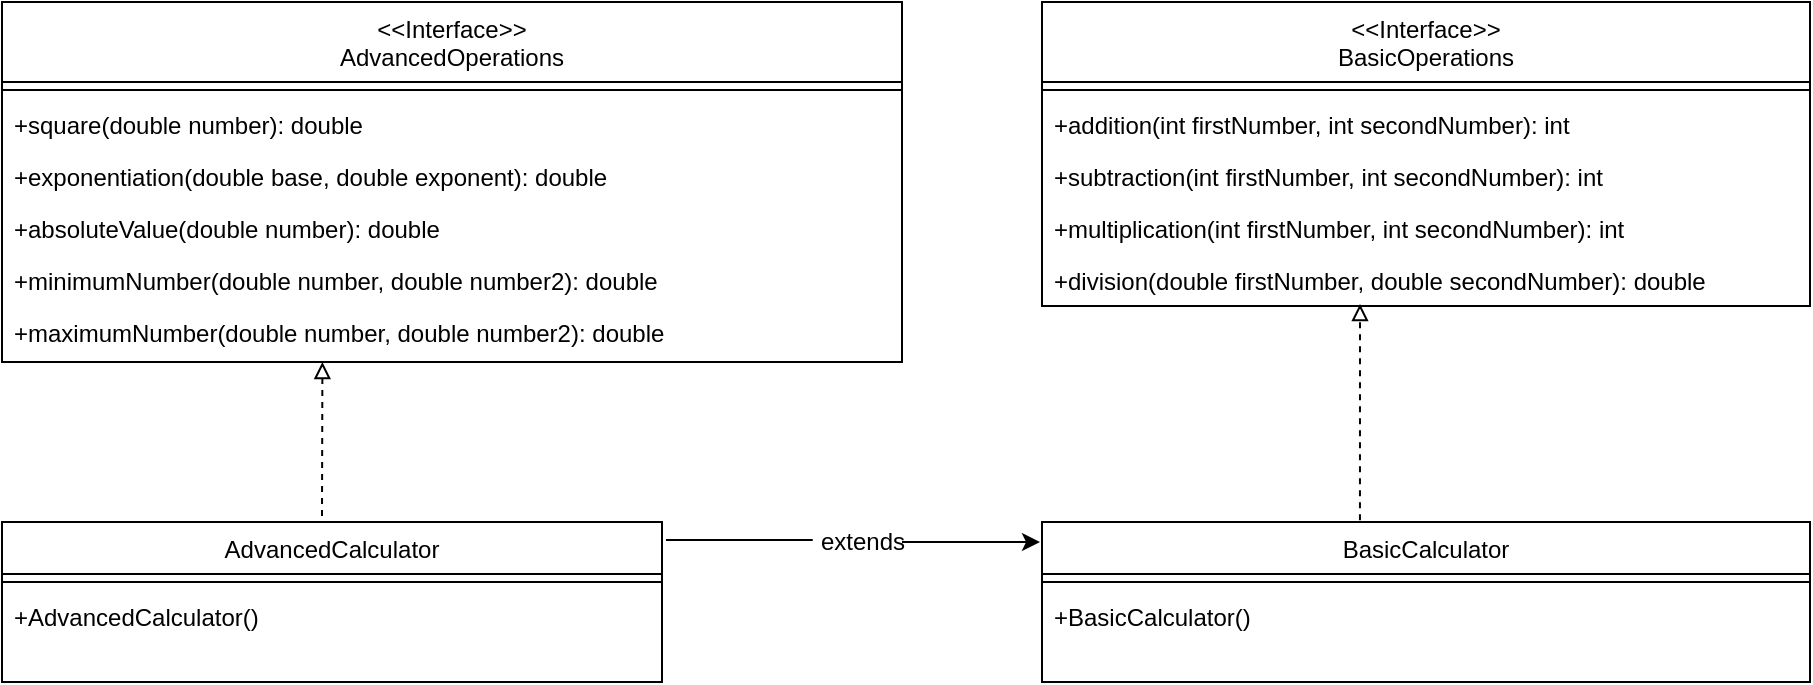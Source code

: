 <mxfile version="14.5.4" type="device"><diagram id="C5RBs43oDa-KdzZeNtuy" name="Page-1"><mxGraphModel dx="1695" dy="451" grid="1" gridSize="10" guides="1" tooltips="1" connect="1" arrows="1" fold="1" page="1" pageScale="1" pageWidth="827" pageHeight="1169" math="0" shadow="0"><root><mxCell id="WIyWlLk6GJQsqaUBKTNV-0"/><mxCell id="WIyWlLk6GJQsqaUBKTNV-1" parent="WIyWlLk6GJQsqaUBKTNV-0"/><mxCell id="zkfFHV4jXpPFQw0GAbJ--0" value="AdvancedCalculator" style="swimlane;fontStyle=0;align=center;verticalAlign=top;childLayout=stackLayout;horizontal=1;startSize=26;horizontalStack=0;resizeParent=1;resizeLast=0;collapsible=1;marginBottom=0;rounded=0;shadow=0;strokeWidth=1;" parent="WIyWlLk6GJQsqaUBKTNV-1" vertex="1"><mxGeometry x="-520" y="280" width="330" height="80" as="geometry"><mxRectangle x="230" y="140" width="160" height="26" as="alternateBounds"/></mxGeometry></mxCell><mxCell id="zkfFHV4jXpPFQw0GAbJ--4" value="" style="line;html=1;strokeWidth=1;align=left;verticalAlign=middle;spacingTop=-1;spacingLeft=3;spacingRight=3;rotatable=0;labelPosition=right;points=[];portConstraint=eastwest;" parent="zkfFHV4jXpPFQw0GAbJ--0" vertex="1"><mxGeometry y="26" width="330" height="8" as="geometry"/></mxCell><mxCell id="zkfFHV4jXpPFQw0GAbJ--5" value="+AdvancedCalculator()" style="text;align=left;verticalAlign=top;spacingLeft=4;spacingRight=4;overflow=hidden;rotatable=0;points=[[0,0.5],[1,0.5]];portConstraint=eastwest;" parent="zkfFHV4jXpPFQw0GAbJ--0" vertex="1"><mxGeometry y="34" width="330" height="26" as="geometry"/></mxCell><mxCell id="DARvubW6LHslfwqnteXh-0" value="BasicCalculator" style="swimlane;fontStyle=0;align=center;verticalAlign=top;childLayout=stackLayout;horizontal=1;startSize=26;horizontalStack=0;resizeParent=1;resizeLast=0;collapsible=1;marginBottom=0;rounded=0;shadow=0;strokeWidth=1;" parent="WIyWlLk6GJQsqaUBKTNV-1" vertex="1"><mxGeometry y="280" width="384" height="80" as="geometry"><mxRectangle x="230" y="140" width="160" height="26" as="alternateBounds"/></mxGeometry></mxCell><mxCell id="DARvubW6LHslfwqnteXh-4" value="" style="line;html=1;strokeWidth=1;align=left;verticalAlign=middle;spacingTop=-1;spacingLeft=3;spacingRight=3;rotatable=0;labelPosition=right;points=[];portConstraint=eastwest;" parent="DARvubW6LHslfwqnteXh-0" vertex="1"><mxGeometry y="26" width="384" height="8" as="geometry"/></mxCell><mxCell id="DARvubW6LHslfwqnteXh-5" value="+BasicCalculator() " style="text;align=left;verticalAlign=top;spacingLeft=4;spacingRight=4;overflow=hidden;rotatable=0;points=[[0,0.5],[1,0.5]];portConstraint=eastwest;" parent="DARvubW6LHslfwqnteXh-0" vertex="1"><mxGeometry y="34" width="384" height="26" as="geometry"/></mxCell><mxCell id="DARvubW6LHslfwqnteXh-19" value="&lt;&lt;Interface&gt;&gt;&#xA;BasicOperations" style="swimlane;fontStyle=0;align=center;verticalAlign=top;childLayout=stackLayout;horizontal=1;startSize=40;horizontalStack=0;resizeParent=1;resizeLast=0;collapsible=1;marginBottom=0;rounded=0;shadow=0;strokeWidth=1;" parent="WIyWlLk6GJQsqaUBKTNV-1" vertex="1"><mxGeometry y="20" width="384" height="152" as="geometry"><mxRectangle x="230" y="140" width="160" height="26" as="alternateBounds"/></mxGeometry></mxCell><mxCell id="DARvubW6LHslfwqnteXh-20" value="" style="line;html=1;strokeWidth=1;align=left;verticalAlign=middle;spacingTop=-1;spacingLeft=3;spacingRight=3;rotatable=0;labelPosition=right;points=[];portConstraint=eastwest;" parent="DARvubW6LHslfwqnteXh-19" vertex="1"><mxGeometry y="40" width="384" height="8" as="geometry"/></mxCell><mxCell id="DARvubW6LHslfwqnteXh-21" value="+addition(int firstNumber, int secondNumber): int" style="text;align=left;verticalAlign=top;spacingLeft=4;spacingRight=4;overflow=hidden;rotatable=0;points=[[0,0.5],[1,0.5]];portConstraint=eastwest;" parent="DARvubW6LHslfwqnteXh-19" vertex="1"><mxGeometry y="48" width="384" height="26" as="geometry"/></mxCell><mxCell id="DARvubW6LHslfwqnteXh-22" value="+subtraction(int firstNumber, int secondNumber): int" style="text;align=left;verticalAlign=top;spacingLeft=4;spacingRight=4;overflow=hidden;rotatable=0;points=[[0,0.5],[1,0.5]];portConstraint=eastwest;" parent="DARvubW6LHslfwqnteXh-19" vertex="1"><mxGeometry y="74" width="384" height="26" as="geometry"/></mxCell><mxCell id="DARvubW6LHslfwqnteXh-23" value="+multiplication(int firstNumber, int secondNumber): int" style="text;align=left;verticalAlign=top;spacingLeft=4;spacingRight=4;overflow=hidden;rotatable=0;points=[[0,0.5],[1,0.5]];portConstraint=eastwest;" parent="DARvubW6LHslfwqnteXh-19" vertex="1"><mxGeometry y="100" width="384" height="26" as="geometry"/></mxCell><mxCell id="DARvubW6LHslfwqnteXh-24" value="+division(double firstNumber, double secondNumber): double" style="text;align=left;verticalAlign=top;spacingLeft=4;spacingRight=4;overflow=hidden;rotatable=0;points=[[0,0.5],[1,0.5]];portConstraint=eastwest;fontSize=12;" parent="DARvubW6LHslfwqnteXh-19" vertex="1"><mxGeometry y="126" width="384" height="26" as="geometry"/></mxCell><mxCell id="DARvubW6LHslfwqnteXh-27" value="&lt;&lt;Interface&gt;&gt;&#xA;AdvancedOperations&#xA;" style="swimlane;fontStyle=0;align=center;verticalAlign=top;childLayout=stackLayout;horizontal=1;startSize=40;horizontalStack=0;resizeParent=1;resizeLast=0;collapsible=1;marginBottom=0;rounded=0;shadow=0;strokeWidth=1;" parent="WIyWlLk6GJQsqaUBKTNV-1" vertex="1"><mxGeometry x="-520" y="20" width="450" height="180" as="geometry"><mxRectangle x="230" y="140" width="160" height="26" as="alternateBounds"/></mxGeometry></mxCell><mxCell id="DARvubW6LHslfwqnteXh-28" value="" style="line;html=1;strokeWidth=1;align=left;verticalAlign=middle;spacingTop=-1;spacingLeft=3;spacingRight=3;rotatable=0;labelPosition=right;points=[];portConstraint=eastwest;" parent="DARvubW6LHslfwqnteXh-27" vertex="1"><mxGeometry y="40" width="450" height="8" as="geometry"/></mxCell><mxCell id="DARvubW6LHslfwqnteXh-29" value="+square(double number): double&#xA;" style="text;align=left;verticalAlign=top;spacingLeft=4;spacingRight=4;overflow=hidden;rotatable=0;points=[[0,0.5],[1,0.5]];portConstraint=eastwest;" parent="DARvubW6LHslfwqnteXh-27" vertex="1"><mxGeometry y="48" width="450" height="26" as="geometry"/></mxCell><mxCell id="DARvubW6LHslfwqnteXh-30" value="+exponentiation(double base, double exponent): double" style="text;align=left;verticalAlign=top;spacingLeft=4;spacingRight=4;overflow=hidden;rotatable=0;points=[[0,0.5],[1,0.5]];portConstraint=eastwest;fontSize=12;" parent="DARvubW6LHslfwqnteXh-27" vertex="1"><mxGeometry y="74" width="450" height="26" as="geometry"/></mxCell><mxCell id="DARvubW6LHslfwqnteXh-31" value="+absoluteValue(double number): double" style="text;align=left;verticalAlign=top;spacingLeft=4;spacingRight=4;overflow=hidden;rotatable=0;points=[[0,0.5],[1,0.5]];portConstraint=eastwest;" parent="DARvubW6LHslfwqnteXh-27" vertex="1"><mxGeometry y="100" width="450" height="26" as="geometry"/></mxCell><mxCell id="DARvubW6LHslfwqnteXh-32" value="+minimumNumber(double number, double number2): double" style="text;align=left;verticalAlign=top;spacingLeft=4;spacingRight=4;overflow=hidden;rotatable=0;points=[[0,0.5],[1,0.5]];portConstraint=eastwest;" parent="DARvubW6LHslfwqnteXh-27" vertex="1"><mxGeometry y="126" width="450" height="26" as="geometry"/></mxCell><mxCell id="DARvubW6LHslfwqnteXh-33" value="+maximumNumber(double number, double number2): double" style="text;align=left;verticalAlign=top;spacingLeft=4;spacingRight=4;overflow=hidden;rotatable=0;points=[[0,0.5],[1,0.5]];portConstraint=eastwest;" parent="DARvubW6LHslfwqnteXh-27" vertex="1"><mxGeometry y="152" width="450" height="26" as="geometry"/></mxCell><mxCell id="NGEKeozZ04P8QeG0R1vR-9" value="" style="endArrow=block;html=1;endFill=0;strokeWidth=1;dashed=1;entryX=0.356;entryY=1.077;entryDx=0;entryDy=0;entryPerimeter=0;" parent="WIyWlLk6GJQsqaUBKTNV-1" target="DARvubW6LHslfwqnteXh-33" edge="1"><mxGeometry width="50" height="50" relative="1" as="geometry"><mxPoint x="-360" y="277" as="sourcePoint"/><mxPoint x="-360" y="220" as="targetPoint"/></mxGeometry></mxCell><mxCell id="NGEKeozZ04P8QeG0R1vR-10" value="" style="endArrow=block;html=1;endFill=0;strokeWidth=1;exitX=0.414;exitY=-0.011;exitDx=0;exitDy=0;exitPerimeter=0;dashed=1;" parent="WIyWlLk6GJQsqaUBKTNV-1" source="DARvubW6LHslfwqnteXh-0" edge="1"><mxGeometry width="50" height="50" relative="1" as="geometry"><mxPoint x="-350" y="250" as="sourcePoint"/><mxPoint x="159" y="171" as="targetPoint"/></mxGeometry></mxCell><mxCell id="NGEKeozZ04P8QeG0R1vR-15" value="extends" style="text;html=1;align=center;verticalAlign=middle;resizable=0;points=[];autosize=1;" parent="WIyWlLk6GJQsqaUBKTNV-1" vertex="1"><mxGeometry x="-120" y="280" width="60" height="20" as="geometry"/></mxCell><mxCell id="NGEKeozZ04P8QeG0R1vR-20" value="" style="endArrow=none;html=1;strokeWidth=1;" parent="WIyWlLk6GJQsqaUBKTNV-1" edge="1"><mxGeometry width="50" height="50" relative="1" as="geometry"><mxPoint x="-188" y="289" as="sourcePoint"/><mxPoint x="-140" y="289" as="targetPoint"/><Array as="points"><mxPoint x="-140" y="289"/><mxPoint x="-110" y="289"/></Array></mxGeometry></mxCell><mxCell id="NGEKeozZ04P8QeG0R1vR-21" value="" style="endArrow=classic;html=1;strokeWidth=1;" parent="WIyWlLk6GJQsqaUBKTNV-1" edge="1"><mxGeometry width="50" height="50" relative="1" as="geometry"><mxPoint x="-70" y="290" as="sourcePoint"/><mxPoint x="-1" y="290" as="targetPoint"/></mxGeometry></mxCell></root></mxGraphModel></diagram></mxfile>
